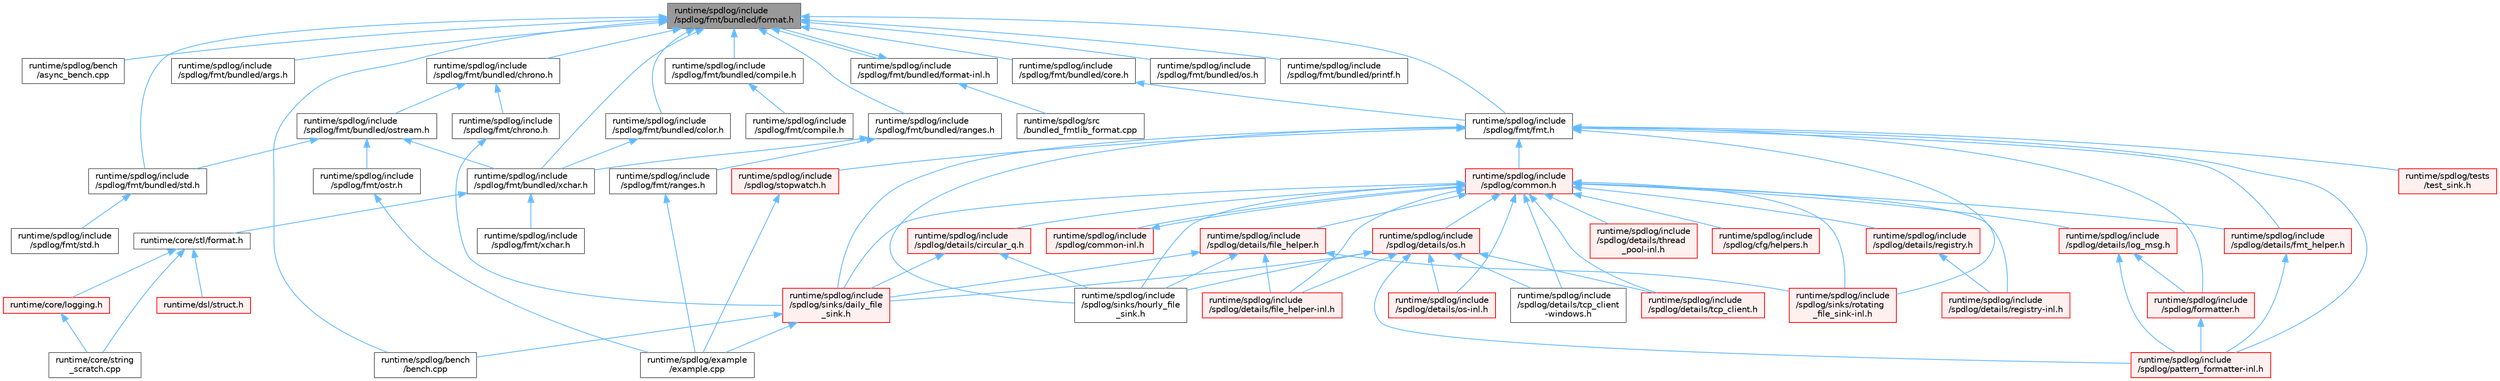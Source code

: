 digraph "runtime/spdlog/include/spdlog/fmt/bundled/format.h"
{
 // LATEX_PDF_SIZE
  bgcolor="transparent";
  edge [fontname=Helvetica,fontsize=10,labelfontname=Helvetica,labelfontsize=10];
  node [fontname=Helvetica,fontsize=10,shape=box,height=0.2,width=0.4];
  Node1 [id="Node000001",label="runtime/spdlog/include\l/spdlog/fmt/bundled/format.h",height=0.2,width=0.4,color="gray40", fillcolor="grey60", style="filled", fontcolor="black",tooltip=" "];
  Node1 -> Node2 [id="edge1_Node000001_Node000002",dir="back",color="steelblue1",style="solid",tooltip=" "];
  Node2 [id="Node000002",label="runtime/spdlog/bench\l/async_bench.cpp",height=0.2,width=0.4,color="grey40", fillcolor="white", style="filled",URL="$async__bench_8cpp.html",tooltip=" "];
  Node1 -> Node3 [id="edge2_Node000001_Node000003",dir="back",color="steelblue1",style="solid",tooltip=" "];
  Node3 [id="Node000003",label="runtime/spdlog/bench\l/bench.cpp",height=0.2,width=0.4,color="grey40", fillcolor="white", style="filled",URL="$bench_8cpp.html",tooltip=" "];
  Node1 -> Node4 [id="edge3_Node000001_Node000004",dir="back",color="steelblue1",style="solid",tooltip=" "];
  Node4 [id="Node000004",label="runtime/spdlog/include\l/spdlog/fmt/bundled/args.h",height=0.2,width=0.4,color="grey40", fillcolor="white", style="filled",URL="$args_8h.html",tooltip=" "];
  Node1 -> Node5 [id="edge4_Node000001_Node000005",dir="back",color="steelblue1",style="solid",tooltip=" "];
  Node5 [id="Node000005",label="runtime/spdlog/include\l/spdlog/fmt/bundled/chrono.h",height=0.2,width=0.4,color="grey40", fillcolor="white", style="filled",URL="$spdlog_2include_2spdlog_2fmt_2bundled_2chrono_8h.html",tooltip=" "];
  Node5 -> Node6 [id="edge5_Node000005_Node000006",dir="back",color="steelblue1",style="solid",tooltip=" "];
  Node6 [id="Node000006",label="runtime/spdlog/include\l/spdlog/fmt/bundled/ostream.h",height=0.2,width=0.4,color="grey40", fillcolor="white", style="filled",URL="$ostream_8h.html",tooltip=" "];
  Node6 -> Node7 [id="edge6_Node000006_Node000007",dir="back",color="steelblue1",style="solid",tooltip=" "];
  Node7 [id="Node000007",label="runtime/spdlog/include\l/spdlog/fmt/bundled/std.h",height=0.2,width=0.4,color="grey40", fillcolor="white", style="filled",URL="$bundled_2std_8h.html",tooltip=" "];
  Node7 -> Node8 [id="edge7_Node000007_Node000008",dir="back",color="steelblue1",style="solid",tooltip=" "];
  Node8 [id="Node000008",label="runtime/spdlog/include\l/spdlog/fmt/std.h",height=0.2,width=0.4,color="grey40", fillcolor="white", style="filled",URL="$std_8h.html",tooltip=" "];
  Node6 -> Node9 [id="edge8_Node000006_Node000009",dir="back",color="steelblue1",style="solid",tooltip=" "];
  Node9 [id="Node000009",label="runtime/spdlog/include\l/spdlog/fmt/bundled/xchar.h",height=0.2,width=0.4,color="grey40", fillcolor="white", style="filled",URL="$bundled_2xchar_8h.html",tooltip=" "];
  Node9 -> Node10 [id="edge9_Node000009_Node000010",dir="back",color="steelblue1",style="solid",tooltip=" "];
  Node10 [id="Node000010",label="runtime/core/stl/format.h",height=0.2,width=0.4,color="grey40", fillcolor="white", style="filled",URL="$core_2stl_2format_8h.html",tooltip=" "];
  Node10 -> Node11 [id="edge10_Node000010_Node000011",dir="back",color="steelblue1",style="solid",tooltip=" "];
  Node11 [id="Node000011",label="runtime/core/logging.h",height=0.2,width=0.4,color="red", fillcolor="#FFF0F0", style="filled",URL="$logging_8h.html",tooltip=" "];
  Node11 -> Node19 [id="edge11_Node000011_Node000019",dir="back",color="steelblue1",style="solid",tooltip=" "];
  Node19 [id="Node000019",label="runtime/core/string\l_scratch.cpp",height=0.2,width=0.4,color="grey40", fillcolor="white", style="filled",URL="$string__scratch_8cpp.html",tooltip=" "];
  Node10 -> Node19 [id="edge12_Node000010_Node000019",dir="back",color="steelblue1",style="solid",tooltip=" "];
  Node10 -> Node25 [id="edge13_Node000010_Node000025",dir="back",color="steelblue1",style="solid",tooltip=" "];
  Node25 [id="Node000025",label="runtime/dsl/struct.h",height=0.2,width=0.4,color="red", fillcolor="#FFF0F0", style="filled",URL="$struct_8h.html",tooltip=" "];
  Node9 -> Node35 [id="edge14_Node000009_Node000035",dir="back",color="steelblue1",style="solid",tooltip=" "];
  Node35 [id="Node000035",label="runtime/spdlog/include\l/spdlog/fmt/xchar.h",height=0.2,width=0.4,color="grey40", fillcolor="white", style="filled",URL="$xchar_8h.html",tooltip=" "];
  Node6 -> Node36 [id="edge15_Node000006_Node000036",dir="back",color="steelblue1",style="solid",tooltip=" "];
  Node36 [id="Node000036",label="runtime/spdlog/include\l/spdlog/fmt/ostr.h",height=0.2,width=0.4,color="grey40", fillcolor="white", style="filled",URL="$ostr_8h.html",tooltip=" "];
  Node36 -> Node37 [id="edge16_Node000036_Node000037",dir="back",color="steelblue1",style="solid",tooltip=" "];
  Node37 [id="Node000037",label="runtime/spdlog/example\l/example.cpp",height=0.2,width=0.4,color="grey40", fillcolor="white", style="filled",URL="$example_8cpp.html",tooltip=" "];
  Node5 -> Node38 [id="edge17_Node000005_Node000038",dir="back",color="steelblue1",style="solid",tooltip=" "];
  Node38 [id="Node000038",label="runtime/spdlog/include\l/spdlog/fmt/chrono.h",height=0.2,width=0.4,color="grey40", fillcolor="white", style="filled",URL="$spdlog_2include_2spdlog_2fmt_2chrono_8h.html",tooltip=" "];
  Node38 -> Node39 [id="edge18_Node000038_Node000039",dir="back",color="steelblue1",style="solid",tooltip=" "];
  Node39 [id="Node000039",label="runtime/spdlog/include\l/spdlog/sinks/daily_file\l_sink.h",height=0.2,width=0.4,color="red", fillcolor="#FFF0F0", style="filled",URL="$daily__file__sink_8h.html",tooltip=" "];
  Node39 -> Node3 [id="edge19_Node000039_Node000003",dir="back",color="steelblue1",style="solid",tooltip=" "];
  Node39 -> Node37 [id="edge20_Node000039_Node000037",dir="back",color="steelblue1",style="solid",tooltip=" "];
  Node1 -> Node65 [id="edge21_Node000001_Node000065",dir="back",color="steelblue1",style="solid",tooltip=" "];
  Node65 [id="Node000065",label="runtime/spdlog/include\l/spdlog/fmt/bundled/color.h",height=0.2,width=0.4,color="grey40", fillcolor="white", style="filled",URL="$spdlog_2include_2spdlog_2fmt_2bundled_2color_8h.html",tooltip=" "];
  Node65 -> Node9 [id="edge22_Node000065_Node000009",dir="back",color="steelblue1",style="solid",tooltip=" "];
  Node1 -> Node66 [id="edge23_Node000001_Node000066",dir="back",color="steelblue1",style="solid",tooltip=" "];
  Node66 [id="Node000066",label="runtime/spdlog/include\l/spdlog/fmt/bundled/compile.h",height=0.2,width=0.4,color="grey40", fillcolor="white", style="filled",URL="$bundled_2compile_8h.html",tooltip=" "];
  Node66 -> Node67 [id="edge24_Node000066_Node000067",dir="back",color="steelblue1",style="solid",tooltip=" "];
  Node67 [id="Node000067",label="runtime/spdlog/include\l/spdlog/fmt/compile.h",height=0.2,width=0.4,color="grey40", fillcolor="white", style="filled",URL="$compile_8h.html",tooltip=" "];
  Node1 -> Node68 [id="edge25_Node000001_Node000068",dir="back",color="steelblue1",style="solid",tooltip=" "];
  Node68 [id="Node000068",label="runtime/spdlog/include\l/spdlog/fmt/bundled/core.h",height=0.2,width=0.4,color="grey40", fillcolor="white", style="filled",URL="$core_8h.html",tooltip=" "];
  Node68 -> Node69 [id="edge26_Node000068_Node000069",dir="back",color="steelblue1",style="solid",tooltip=" "];
  Node69 [id="Node000069",label="runtime/spdlog/include\l/spdlog/fmt/fmt.h",height=0.2,width=0.4,color="grey40", fillcolor="white", style="filled",URL="$fmt_8h.html",tooltip=" "];
  Node69 -> Node70 [id="edge27_Node000069_Node000070",dir="back",color="steelblue1",style="solid",tooltip=" "];
  Node70 [id="Node000070",label="runtime/spdlog/include\l/spdlog/common.h",height=0.2,width=0.4,color="red", fillcolor="#FFF0F0", style="filled",URL="$common_8h.html",tooltip=" "];
  Node70 -> Node71 [id="edge28_Node000070_Node000071",dir="back",color="steelblue1",style="solid",tooltip=" "];
  Node71 [id="Node000071",label="runtime/spdlog/include\l/spdlog/cfg/helpers.h",height=0.2,width=0.4,color="red", fillcolor="#FFF0F0", style="filled",URL="$helpers_8h.html",tooltip=" "];
  Node70 -> Node76 [id="edge29_Node000070_Node000076",dir="back",color="steelblue1",style="solid",tooltip=" "];
  Node76 [id="Node000076",label="runtime/spdlog/include\l/spdlog/common-inl.h",height=0.2,width=0.4,color="red", fillcolor="#FFF0F0", style="filled",URL="$common-inl_8h.html",tooltip=" "];
  Node76 -> Node70 [id="edge30_Node000076_Node000070",dir="back",color="steelblue1",style="solid",tooltip=" "];
  Node70 -> Node78 [id="edge31_Node000070_Node000078",dir="back",color="steelblue1",style="solid",tooltip=" "];
  Node78 [id="Node000078",label="runtime/spdlog/include\l/spdlog/details/circular_q.h",height=0.2,width=0.4,color="red", fillcolor="#FFF0F0", style="filled",URL="$circular__q_8h.html",tooltip=" "];
  Node78 -> Node39 [id="edge32_Node000078_Node000039",dir="back",color="steelblue1",style="solid",tooltip=" "];
  Node78 -> Node98 [id="edge33_Node000078_Node000098",dir="back",color="steelblue1",style="solid",tooltip=" "];
  Node98 [id="Node000098",label="runtime/spdlog/include\l/spdlog/sinks/hourly_file\l_sink.h",height=0.2,width=0.4,color="grey40", fillcolor="white", style="filled",URL="$hourly__file__sink_8h.html",tooltip=" "];
  Node70 -> Node100 [id="edge34_Node000070_Node000100",dir="back",color="steelblue1",style="solid",tooltip=" "];
  Node100 [id="Node000100",label="runtime/spdlog/include\l/spdlog/details/file_helper-inl.h",height=0.2,width=0.4,color="red", fillcolor="#FFF0F0", style="filled",URL="$file__helper-inl_8h.html",tooltip=" "];
  Node70 -> Node102 [id="edge35_Node000070_Node000102",dir="back",color="steelblue1",style="solid",tooltip=" "];
  Node102 [id="Node000102",label="runtime/spdlog/include\l/spdlog/details/file_helper.h",height=0.2,width=0.4,color="red", fillcolor="#FFF0F0", style="filled",URL="$file__helper_8h.html",tooltip=" "];
  Node102 -> Node100 [id="edge36_Node000102_Node000100",dir="back",color="steelblue1",style="solid",tooltip=" "];
  Node102 -> Node39 [id="edge37_Node000102_Node000039",dir="back",color="steelblue1",style="solid",tooltip=" "];
  Node102 -> Node98 [id="edge38_Node000102_Node000098",dir="back",color="steelblue1",style="solid",tooltip=" "];
  Node102 -> Node105 [id="edge39_Node000102_Node000105",dir="back",color="steelblue1",style="solid",tooltip=" "];
  Node105 [id="Node000105",label="runtime/spdlog/include\l/spdlog/sinks/rotating\l_file_sink-inl.h",height=0.2,width=0.4,color="red", fillcolor="#FFF0F0", style="filled",URL="$rotating__file__sink-inl_8h.html",tooltip=" "];
  Node70 -> Node107 [id="edge40_Node000070_Node000107",dir="back",color="steelblue1",style="solid",tooltip=" "];
  Node107 [id="Node000107",label="runtime/spdlog/include\l/spdlog/details/fmt_helper.h",height=0.2,width=0.4,color="red", fillcolor="#FFF0F0", style="filled",URL="$fmt__helper_8h.html",tooltip=" "];
  Node107 -> Node108 [id="edge41_Node000107_Node000108",dir="back",color="steelblue1",style="solid",tooltip=" "];
  Node108 [id="Node000108",label="runtime/spdlog/include\l/spdlog/pattern_formatter-inl.h",height=0.2,width=0.4,color="red", fillcolor="#FFF0F0", style="filled",URL="$pattern__formatter-inl_8h.html",tooltip=" "];
  Node70 -> Node109 [id="edge42_Node000070_Node000109",dir="back",color="steelblue1",style="solid",tooltip=" "];
  Node109 [id="Node000109",label="runtime/spdlog/include\l/spdlog/details/log_msg.h",height=0.2,width=0.4,color="red", fillcolor="#FFF0F0", style="filled",URL="$log__msg_8h.html",tooltip=" "];
  Node109 -> Node113 [id="edge43_Node000109_Node000113",dir="back",color="steelblue1",style="solid",tooltip=" "];
  Node113 [id="Node000113",label="runtime/spdlog/include\l/spdlog/formatter.h",height=0.2,width=0.4,color="red", fillcolor="#FFF0F0", style="filled",URL="$formatter_8h.html",tooltip=" "];
  Node113 -> Node108 [id="edge44_Node000113_Node000108",dir="back",color="steelblue1",style="solid",tooltip=" "];
  Node109 -> Node108 [id="edge45_Node000109_Node000108",dir="back",color="steelblue1",style="solid",tooltip=" "];
  Node70 -> Node139 [id="edge46_Node000070_Node000139",dir="back",color="steelblue1",style="solid",tooltip=" "];
  Node139 [id="Node000139",label="runtime/spdlog/include\l/spdlog/details/os-inl.h",height=0.2,width=0.4,color="red", fillcolor="#FFF0F0", style="filled",URL="$os-inl_8h.html",tooltip=" "];
  Node70 -> Node140 [id="edge47_Node000070_Node000140",dir="back",color="steelblue1",style="solid",tooltip=" "];
  Node140 [id="Node000140",label="runtime/spdlog/include\l/spdlog/details/os.h",height=0.2,width=0.4,color="red", fillcolor="#FFF0F0", style="filled",URL="$details_2os_8h.html",tooltip=" "];
  Node140 -> Node100 [id="edge48_Node000140_Node000100",dir="back",color="steelblue1",style="solid",tooltip=" "];
  Node140 -> Node139 [id="edge49_Node000140_Node000139",dir="back",color="steelblue1",style="solid",tooltip=" "];
  Node140 -> Node141 [id="edge50_Node000140_Node000141",dir="back",color="steelblue1",style="solid",tooltip=" "];
  Node141 [id="Node000141",label="runtime/spdlog/include\l/spdlog/details/tcp_client\l-windows.h",height=0.2,width=0.4,color="grey40", fillcolor="white", style="filled",URL="$tcp__client-windows_8h.html",tooltip=" "];
  Node140 -> Node142 [id="edge51_Node000140_Node000142",dir="back",color="steelblue1",style="solid",tooltip=" "];
  Node142 [id="Node000142",label="runtime/spdlog/include\l/spdlog/details/tcp_client.h",height=0.2,width=0.4,color="red", fillcolor="#FFF0F0", style="filled",URL="$tcp__client_8h.html",tooltip=" "];
  Node140 -> Node108 [id="edge52_Node000140_Node000108",dir="back",color="steelblue1",style="solid",tooltip=" "];
  Node140 -> Node39 [id="edge53_Node000140_Node000039",dir="back",color="steelblue1",style="solid",tooltip=" "];
  Node140 -> Node98 [id="edge54_Node000140_Node000098",dir="back",color="steelblue1",style="solid",tooltip=" "];
  Node70 -> Node90 [id="edge55_Node000070_Node000090",dir="back",color="steelblue1",style="solid",tooltip=" "];
  Node90 [id="Node000090",label="runtime/spdlog/include\l/spdlog/details/registry-inl.h",height=0.2,width=0.4,color="red", fillcolor="#FFF0F0", style="filled",URL="$registry-inl_8h.html",tooltip=" "];
  Node70 -> Node145 [id="edge56_Node000070_Node000145",dir="back",color="steelblue1",style="solid",tooltip=" "];
  Node145 [id="Node000145",label="runtime/spdlog/include\l/spdlog/details/registry.h",height=0.2,width=0.4,color="red", fillcolor="#FFF0F0", style="filled",URL="$registry_8h.html",tooltip=" "];
  Node145 -> Node90 [id="edge57_Node000145_Node000090",dir="back",color="steelblue1",style="solid",tooltip=" "];
  Node70 -> Node141 [id="edge58_Node000070_Node000141",dir="back",color="steelblue1",style="solid",tooltip=" "];
  Node70 -> Node142 [id="edge59_Node000070_Node000142",dir="back",color="steelblue1",style="solid",tooltip=" "];
  Node70 -> Node97 [id="edge60_Node000070_Node000097",dir="back",color="steelblue1",style="solid",tooltip=" "];
  Node97 [id="Node000097",label="runtime/spdlog/include\l/spdlog/details/thread\l_pool-inl.h",height=0.2,width=0.4,color="red", fillcolor="#FFF0F0", style="filled",URL="$thread__pool-inl_8h.html",tooltip=" "];
  Node70 -> Node39 [id="edge61_Node000070_Node000039",dir="back",color="steelblue1",style="solid",tooltip=" "];
  Node70 -> Node98 [id="edge62_Node000070_Node000098",dir="back",color="steelblue1",style="solid",tooltip=" "];
  Node70 -> Node105 [id="edge63_Node000070_Node000105",dir="back",color="steelblue1",style="solid",tooltip=" "];
  Node69 -> Node107 [id="edge64_Node000069_Node000107",dir="back",color="steelblue1",style="solid",tooltip=" "];
  Node69 -> Node113 [id="edge65_Node000069_Node000113",dir="back",color="steelblue1",style="solid",tooltip=" "];
  Node69 -> Node108 [id="edge66_Node000069_Node000108",dir="back",color="steelblue1",style="solid",tooltip=" "];
  Node69 -> Node39 [id="edge67_Node000069_Node000039",dir="back",color="steelblue1",style="solid",tooltip=" "];
  Node69 -> Node98 [id="edge68_Node000069_Node000098",dir="back",color="steelblue1",style="solid",tooltip=" "];
  Node69 -> Node105 [id="edge69_Node000069_Node000105",dir="back",color="steelblue1",style="solid",tooltip=" "];
  Node69 -> Node149 [id="edge70_Node000069_Node000149",dir="back",color="steelblue1",style="solid",tooltip=" "];
  Node149 [id="Node000149",label="runtime/spdlog/include\l/spdlog/stopwatch.h",height=0.2,width=0.4,color="red", fillcolor="#FFF0F0", style="filled",URL="$stopwatch_8h.html",tooltip=" "];
  Node149 -> Node37 [id="edge71_Node000149_Node000037",dir="back",color="steelblue1",style="solid",tooltip=" "];
  Node69 -> Node135 [id="edge72_Node000069_Node000135",dir="back",color="steelblue1",style="solid",tooltip=" "];
  Node135 [id="Node000135",label="runtime/spdlog/tests\l/test_sink.h",height=0.2,width=0.4,color="red", fillcolor="#FFF0F0", style="filled",URL="$test__sink_8h.html",tooltip=" "];
  Node1 -> Node150 [id="edge73_Node000001_Node000150",dir="back",color="steelblue1",style="solid",tooltip=" "];
  Node150 [id="Node000150",label="runtime/spdlog/include\l/spdlog/fmt/bundled/format-inl.h",height=0.2,width=0.4,color="grey40", fillcolor="white", style="filled",URL="$format-inl_8h.html",tooltip=" "];
  Node150 -> Node1 [id="edge74_Node000150_Node000001",dir="back",color="steelblue1",style="solid",tooltip=" "];
  Node150 -> Node151 [id="edge75_Node000150_Node000151",dir="back",color="steelblue1",style="solid",tooltip=" "];
  Node151 [id="Node000151",label="runtime/spdlog/src\l/bundled_fmtlib_format.cpp",height=0.2,width=0.4,color="grey40", fillcolor="white", style="filled",URL="$bundled__fmtlib__format_8cpp.html",tooltip=" "];
  Node1 -> Node152 [id="edge76_Node000001_Node000152",dir="back",color="steelblue1",style="solid",tooltip=" "];
  Node152 [id="Node000152",label="runtime/spdlog/include\l/spdlog/fmt/bundled/os.h",height=0.2,width=0.4,color="grey40", fillcolor="white", style="filled",URL="$fmt_2bundled_2os_8h.html",tooltip=" "];
  Node1 -> Node153 [id="edge77_Node000001_Node000153",dir="back",color="steelblue1",style="solid",tooltip=" "];
  Node153 [id="Node000153",label="runtime/spdlog/include\l/spdlog/fmt/bundled/printf.h",height=0.2,width=0.4,color="grey40", fillcolor="white", style="filled",URL="$printf_8h.html",tooltip=" "];
  Node1 -> Node154 [id="edge78_Node000001_Node000154",dir="back",color="steelblue1",style="solid",tooltip=" "];
  Node154 [id="Node000154",label="runtime/spdlog/include\l/spdlog/fmt/bundled/ranges.h",height=0.2,width=0.4,color="grey40", fillcolor="white", style="filled",URL="$bundled_2ranges_8h.html",tooltip=" "];
  Node154 -> Node9 [id="edge79_Node000154_Node000009",dir="back",color="steelblue1",style="solid",tooltip=" "];
  Node154 -> Node155 [id="edge80_Node000154_Node000155",dir="back",color="steelblue1",style="solid",tooltip=" "];
  Node155 [id="Node000155",label="runtime/spdlog/include\l/spdlog/fmt/ranges.h",height=0.2,width=0.4,color="grey40", fillcolor="white", style="filled",URL="$ranges_8h.html",tooltip=" "];
  Node155 -> Node37 [id="edge81_Node000155_Node000037",dir="back",color="steelblue1",style="solid",tooltip=" "];
  Node1 -> Node7 [id="edge82_Node000001_Node000007",dir="back",color="steelblue1",style="solid",tooltip=" "];
  Node1 -> Node9 [id="edge83_Node000001_Node000009",dir="back",color="steelblue1",style="solid",tooltip=" "];
  Node1 -> Node69 [id="edge84_Node000001_Node000069",dir="back",color="steelblue1",style="solid",tooltip=" "];
}
